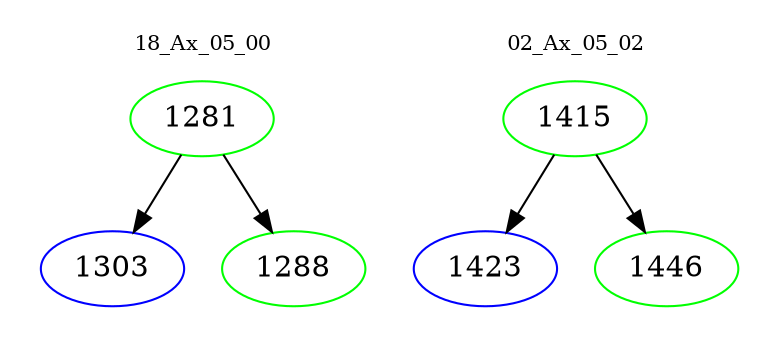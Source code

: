 digraph{
subgraph cluster_0 {
color = white
label = "18_Ax_05_00";
fontsize=10;
T0_1281 [label="1281", color="green"]
T0_1281 -> T0_1303 [color="black"]
T0_1303 [label="1303", color="blue"]
T0_1281 -> T0_1288 [color="black"]
T0_1288 [label="1288", color="green"]
}
subgraph cluster_1 {
color = white
label = "02_Ax_05_02";
fontsize=10;
T1_1415 [label="1415", color="green"]
T1_1415 -> T1_1423 [color="black"]
T1_1423 [label="1423", color="blue"]
T1_1415 -> T1_1446 [color="black"]
T1_1446 [label="1446", color="green"]
}
}
